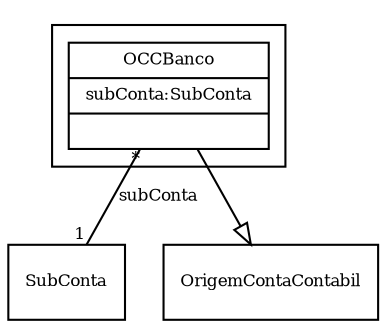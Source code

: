 digraph G{
fontname = "Times-Roman"
fontsize = 8

node [
        fontname = "Times-Roman"
        fontsize = 8
        shape = "record"
]

edge [
        fontname = "Times-Roman"
        fontsize = 8
]

subgraph clusterOCC__CONTA_FINANCEIRA
{
OCCBanco [label = "{OCCBanco|subConta:SubConta\l|\l}"]
}
edge [arrowhead = "none" headlabel = "1" taillabel = "*"] OCCBanco -> SubConta [label = "subConta"]
edge [ arrowhead = "empty" headlabel = "" taillabel = ""] OCCBanco -> OrigemContaContabil
}
